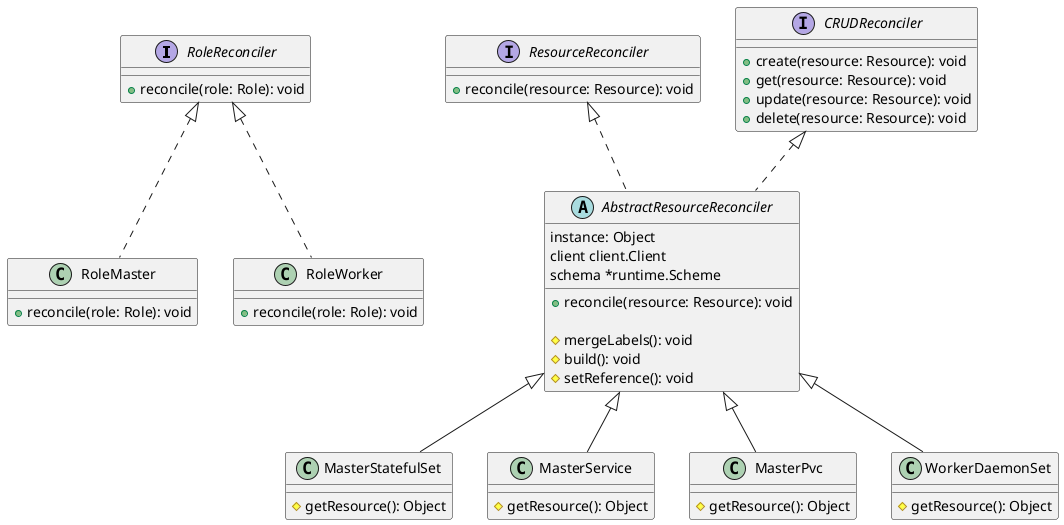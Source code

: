 @startuml
'https://plantuml.com/sequence-diagram

interface RoleReconciler {
    +reconcile(role: Role): void
}

class RoleMaster implements RoleReconciler {
    +reconcile(role: Role): void
}

class RoleWorker implements RoleReconciler {
    +reconcile(role: Role): void
}

interface ResourceReconciler {
    +reconcile(resource: Resource): void
}

interface CRUDReconciler {
    +create(resource: Resource): void
    +get(resource: Resource): void
    +update(resource: Resource): void
    +delete(resource: Resource): void
}

abstract class AbstractResourceReconciler implements ResourceReconciler, CRUDReconciler {
    instance: Object
    client client.Client
    schema *runtime.Scheme

    +reconcile(resource: Resource): void

    #mergeLabels(): void
    #build(): void
    #setReference(): void
}

class MasterStatefulSet extends AbstractResourceReconciler {
    #getResource(): Object
}

class MasterService extends AbstractResourceReconciler {
    #getResource(): Object
}

class MasterPvc extends AbstractResourceReconciler  {
    #getResource(): Object
}

class WorkerDaemonSet extends AbstractResourceReconciler {
    #getResource(): Object
}
@enduml